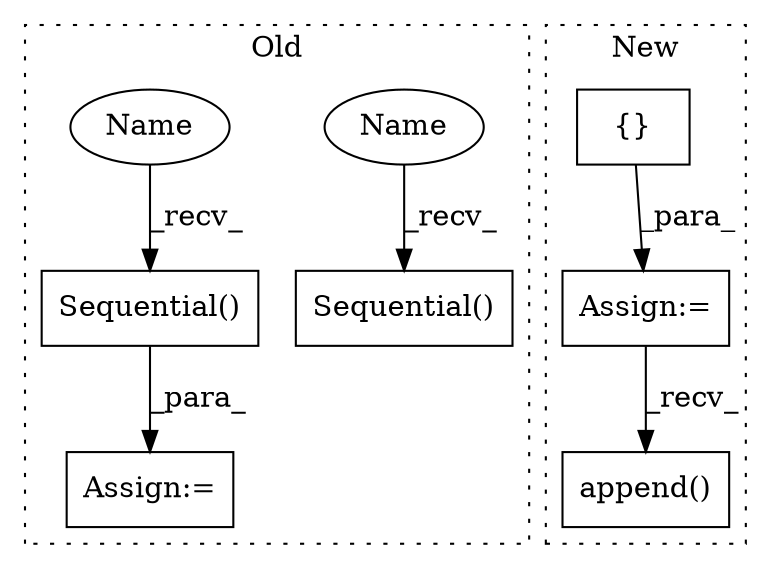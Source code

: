 digraph G {
subgraph cluster0 {
1 [label="Sequential()" a="75" s="2719,2870" l="27,10" shape="box"];
5 [label="Assign:=" a="68" s="2716" l="3" shape="box"];
6 [label="Sequential()" a="75" s="2902,3053" l="27,10" shape="box"];
7 [label="Name" a="87" s="2902" l="2" shape="ellipse"];
8 [label="Name" a="87" s="2719" l="2" shape="ellipse"];
label = "Old";
style="dotted";
}
subgraph cluster1 {
2 [label="append()" a="75" s="3588,3617" l="16,1" shape="box"];
3 [label="{}" a="59" s="3473,3473" l="2,1" shape="box"];
4 [label="Assign:=" a="68" s="3456" l="3" shape="box"];
label = "New";
style="dotted";
}
1 -> 5 [label="_para_"];
3 -> 4 [label="_para_"];
4 -> 2 [label="_recv_"];
7 -> 6 [label="_recv_"];
8 -> 1 [label="_recv_"];
}
